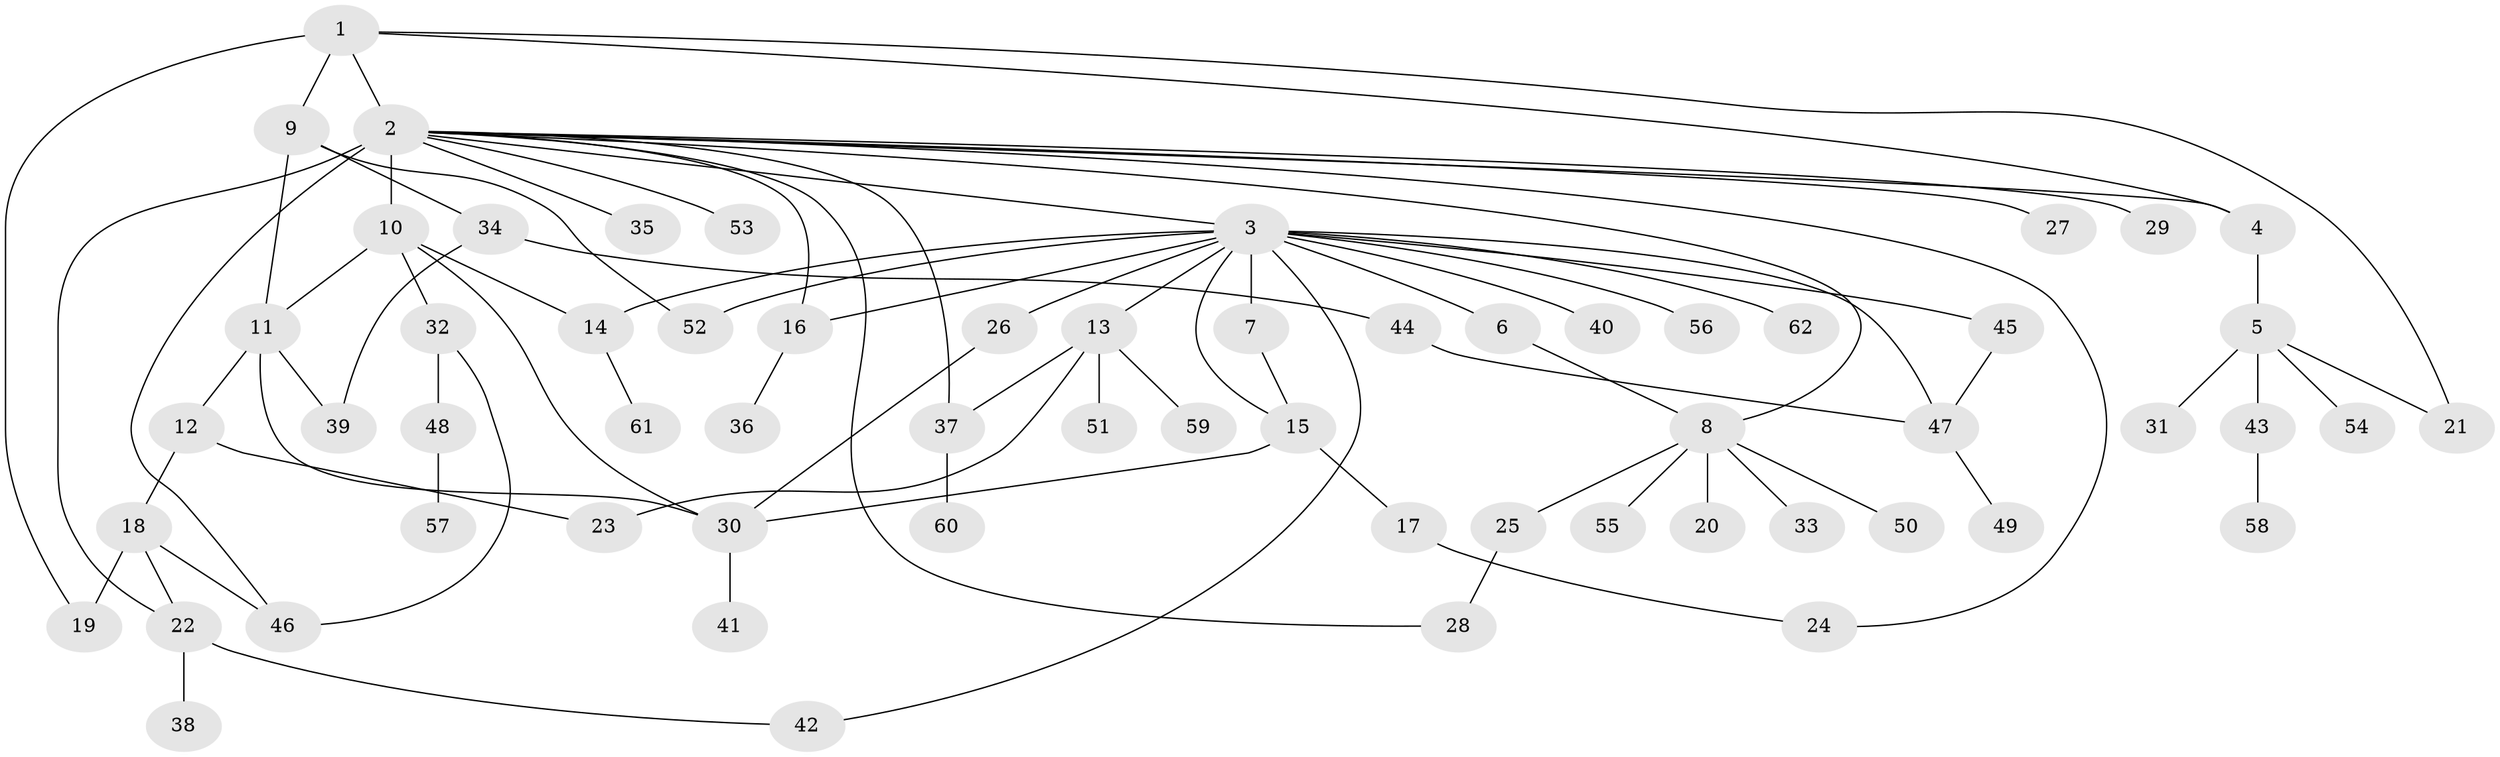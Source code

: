// original degree distribution, {6: 0.04032258064516129, 35: 0.008064516129032258, 16: 0.008064516129032258, 4: 0.06451612903225806, 3: 0.0967741935483871, 8: 0.008064516129032258, 5: 0.03225806451612903, 1: 0.5080645161290323, 2: 0.23387096774193547}
// Generated by graph-tools (version 1.1) at 2025/35/03/09/25 02:35:31]
// undirected, 62 vertices, 84 edges
graph export_dot {
graph [start="1"]
  node [color=gray90,style=filled];
  1;
  2;
  3;
  4;
  5;
  6;
  7;
  8;
  9;
  10;
  11;
  12;
  13;
  14;
  15;
  16;
  17;
  18;
  19;
  20;
  21;
  22;
  23;
  24;
  25;
  26;
  27;
  28;
  29;
  30;
  31;
  32;
  33;
  34;
  35;
  36;
  37;
  38;
  39;
  40;
  41;
  42;
  43;
  44;
  45;
  46;
  47;
  48;
  49;
  50;
  51;
  52;
  53;
  54;
  55;
  56;
  57;
  58;
  59;
  60;
  61;
  62;
  1 -- 2 [weight=1.0];
  1 -- 4 [weight=1.0];
  1 -- 9 [weight=1.0];
  1 -- 19 [weight=2.0];
  1 -- 21 [weight=1.0];
  2 -- 3 [weight=1.0];
  2 -- 4 [weight=1.0];
  2 -- 8 [weight=1.0];
  2 -- 10 [weight=18.0];
  2 -- 16 [weight=1.0];
  2 -- 22 [weight=1.0];
  2 -- 24 [weight=1.0];
  2 -- 27 [weight=1.0];
  2 -- 28 [weight=1.0];
  2 -- 29 [weight=1.0];
  2 -- 35 [weight=1.0];
  2 -- 37 [weight=1.0];
  2 -- 46 [weight=1.0];
  2 -- 53 [weight=1.0];
  3 -- 6 [weight=1.0];
  3 -- 7 [weight=1.0];
  3 -- 13 [weight=1.0];
  3 -- 14 [weight=1.0];
  3 -- 15 [weight=1.0];
  3 -- 16 [weight=1.0];
  3 -- 26 [weight=1.0];
  3 -- 40 [weight=1.0];
  3 -- 42 [weight=1.0];
  3 -- 45 [weight=1.0];
  3 -- 47 [weight=1.0];
  3 -- 52 [weight=1.0];
  3 -- 56 [weight=1.0];
  3 -- 62 [weight=1.0];
  4 -- 5 [weight=1.0];
  5 -- 21 [weight=1.0];
  5 -- 31 [weight=1.0];
  5 -- 43 [weight=1.0];
  5 -- 54 [weight=1.0];
  6 -- 8 [weight=1.0];
  7 -- 15 [weight=1.0];
  8 -- 20 [weight=1.0];
  8 -- 25 [weight=1.0];
  8 -- 33 [weight=1.0];
  8 -- 50 [weight=1.0];
  8 -- 55 [weight=1.0];
  9 -- 11 [weight=1.0];
  9 -- 34 [weight=1.0];
  9 -- 52 [weight=1.0];
  10 -- 11 [weight=1.0];
  10 -- 14 [weight=1.0];
  10 -- 30 [weight=1.0];
  10 -- 32 [weight=1.0];
  11 -- 12 [weight=1.0];
  11 -- 30 [weight=1.0];
  11 -- 39 [weight=1.0];
  12 -- 18 [weight=1.0];
  12 -- 23 [weight=1.0];
  13 -- 23 [weight=1.0];
  13 -- 37 [weight=1.0];
  13 -- 51 [weight=1.0];
  13 -- 59 [weight=1.0];
  14 -- 61 [weight=1.0];
  15 -- 17 [weight=1.0];
  15 -- 30 [weight=1.0];
  16 -- 36 [weight=1.0];
  17 -- 24 [weight=1.0];
  18 -- 19 [weight=4.0];
  18 -- 22 [weight=1.0];
  18 -- 46 [weight=1.0];
  22 -- 38 [weight=1.0];
  22 -- 42 [weight=1.0];
  25 -- 28 [weight=1.0];
  26 -- 30 [weight=1.0];
  30 -- 41 [weight=1.0];
  32 -- 46 [weight=1.0];
  32 -- 48 [weight=1.0];
  34 -- 39 [weight=1.0];
  34 -- 44 [weight=1.0];
  37 -- 60 [weight=1.0];
  43 -- 58 [weight=1.0];
  44 -- 47 [weight=1.0];
  45 -- 47 [weight=1.0];
  47 -- 49 [weight=1.0];
  48 -- 57 [weight=1.0];
}
